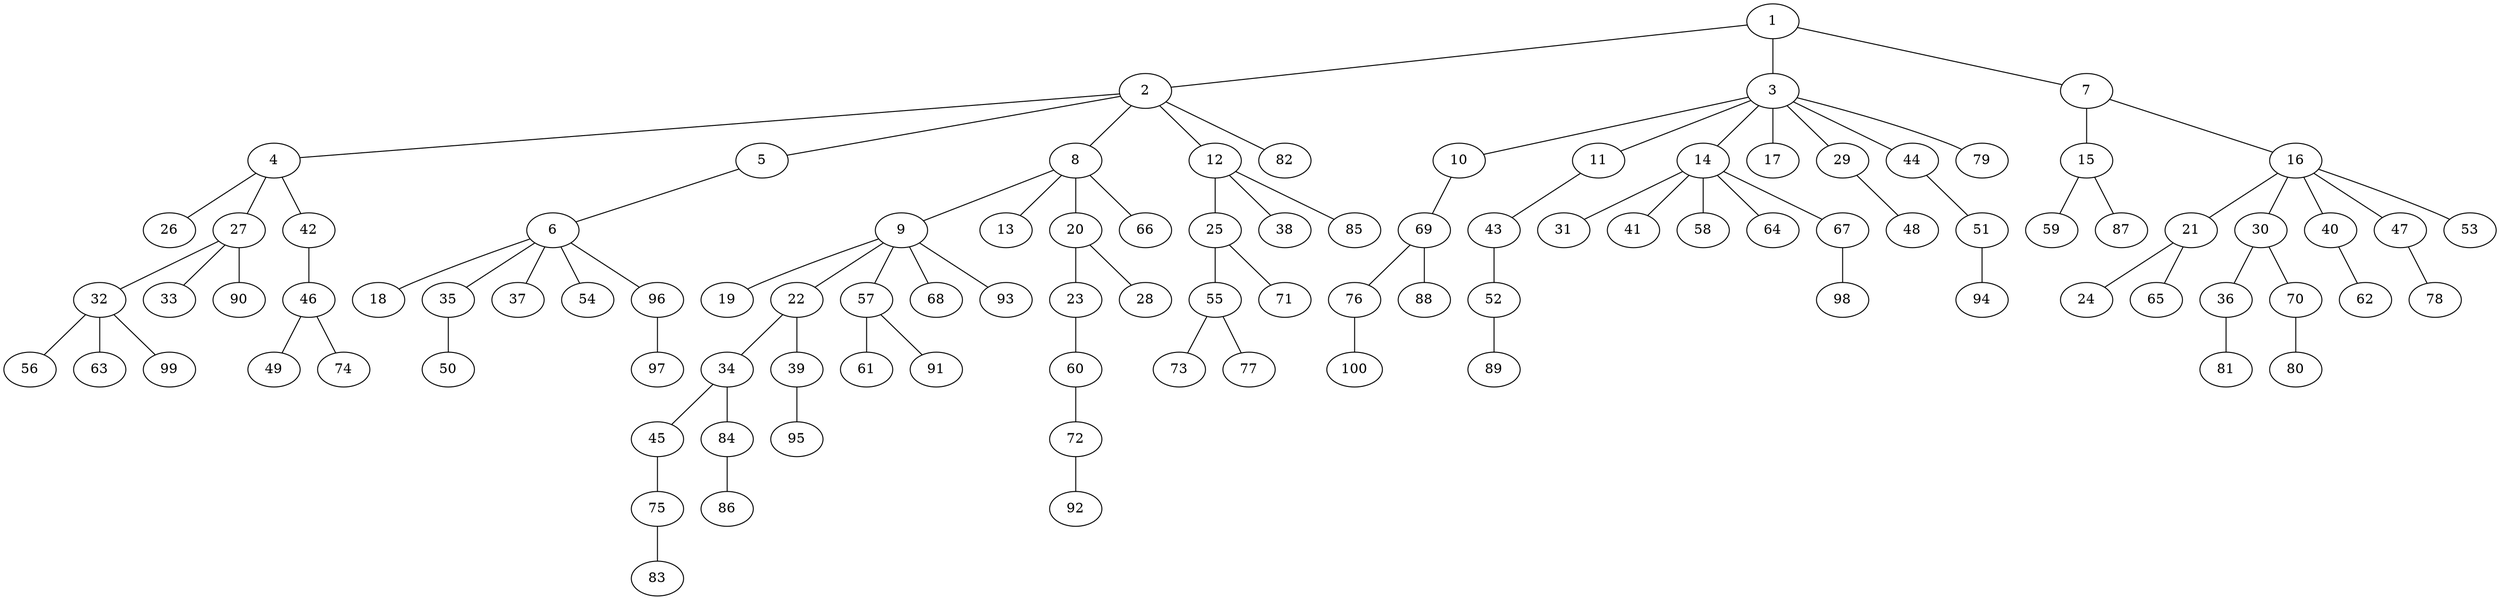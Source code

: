 graph graphname {1--2
1--3
1--7
2--4
2--5
2--8
2--12
2--82
3--10
3--11
3--14
3--17
3--29
3--44
3--79
4--26
4--27
4--42
5--6
6--18
6--35
6--37
6--54
6--96
7--15
7--16
8--9
8--13
8--20
8--66
9--19
9--22
9--57
9--68
9--93
10--69
11--43
12--25
12--38
12--85
14--31
14--41
14--58
14--64
14--67
15--59
15--87
16--21
16--30
16--40
16--47
16--53
20--23
20--28
21--24
21--65
22--34
22--39
23--60
25--55
25--71
27--32
27--33
27--90
29--48
30--36
30--70
32--56
32--63
32--99
34--45
34--84
35--50
36--81
39--95
40--62
42--46
43--52
44--51
45--75
46--49
46--74
47--78
51--94
52--89
55--73
55--77
57--61
57--91
60--72
67--98
69--76
69--88
70--80
72--92
75--83
76--100
84--86
96--97
}